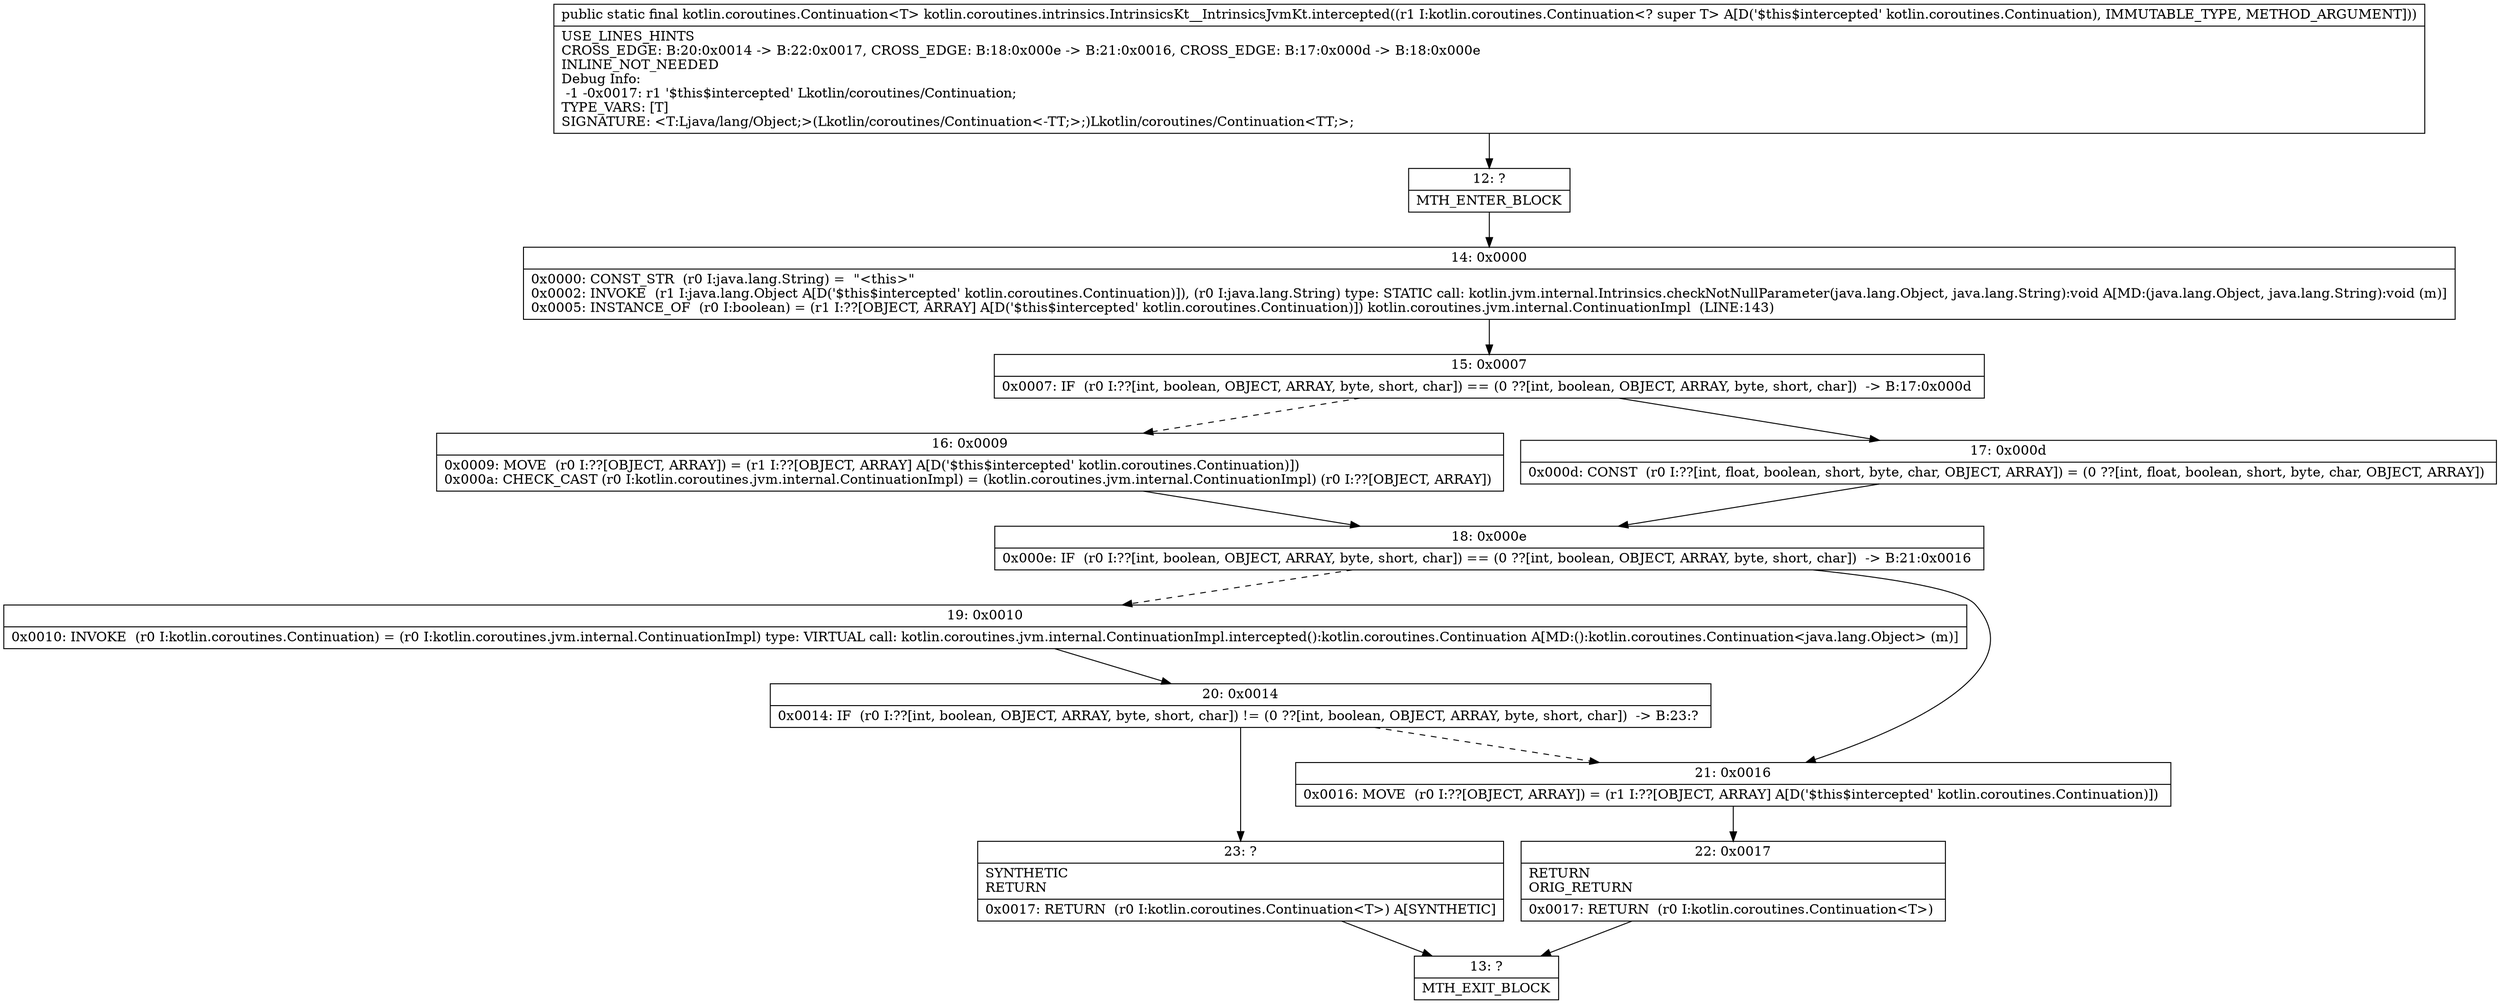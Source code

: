 digraph "CFG forkotlin.coroutines.intrinsics.IntrinsicsKt__IntrinsicsJvmKt.intercepted(Lkotlin\/coroutines\/Continuation;)Lkotlin\/coroutines\/Continuation;" {
Node_12 [shape=record,label="{12\:\ ?|MTH_ENTER_BLOCK\l}"];
Node_14 [shape=record,label="{14\:\ 0x0000|0x0000: CONST_STR  (r0 I:java.lang.String) =  \"\<this\>\" \l0x0002: INVOKE  (r1 I:java.lang.Object A[D('$this$intercepted' kotlin.coroutines.Continuation)]), (r0 I:java.lang.String) type: STATIC call: kotlin.jvm.internal.Intrinsics.checkNotNullParameter(java.lang.Object, java.lang.String):void A[MD:(java.lang.Object, java.lang.String):void (m)]\l0x0005: INSTANCE_OF  (r0 I:boolean) = (r1 I:??[OBJECT, ARRAY] A[D('$this$intercepted' kotlin.coroutines.Continuation)]) kotlin.coroutines.jvm.internal.ContinuationImpl  (LINE:143)\l}"];
Node_15 [shape=record,label="{15\:\ 0x0007|0x0007: IF  (r0 I:??[int, boolean, OBJECT, ARRAY, byte, short, char]) == (0 ??[int, boolean, OBJECT, ARRAY, byte, short, char])  \-\> B:17:0x000d \l}"];
Node_16 [shape=record,label="{16\:\ 0x0009|0x0009: MOVE  (r0 I:??[OBJECT, ARRAY]) = (r1 I:??[OBJECT, ARRAY] A[D('$this$intercepted' kotlin.coroutines.Continuation)]) \l0x000a: CHECK_CAST (r0 I:kotlin.coroutines.jvm.internal.ContinuationImpl) = (kotlin.coroutines.jvm.internal.ContinuationImpl) (r0 I:??[OBJECT, ARRAY]) \l}"];
Node_18 [shape=record,label="{18\:\ 0x000e|0x000e: IF  (r0 I:??[int, boolean, OBJECT, ARRAY, byte, short, char]) == (0 ??[int, boolean, OBJECT, ARRAY, byte, short, char])  \-\> B:21:0x0016 \l}"];
Node_19 [shape=record,label="{19\:\ 0x0010|0x0010: INVOKE  (r0 I:kotlin.coroutines.Continuation) = (r0 I:kotlin.coroutines.jvm.internal.ContinuationImpl) type: VIRTUAL call: kotlin.coroutines.jvm.internal.ContinuationImpl.intercepted():kotlin.coroutines.Continuation A[MD:():kotlin.coroutines.Continuation\<java.lang.Object\> (m)]\l}"];
Node_20 [shape=record,label="{20\:\ 0x0014|0x0014: IF  (r0 I:??[int, boolean, OBJECT, ARRAY, byte, short, char]) != (0 ??[int, boolean, OBJECT, ARRAY, byte, short, char])  \-\> B:23:? \l}"];
Node_23 [shape=record,label="{23\:\ ?|SYNTHETIC\lRETURN\l|0x0017: RETURN  (r0 I:kotlin.coroutines.Continuation\<T\>) A[SYNTHETIC]\l}"];
Node_13 [shape=record,label="{13\:\ ?|MTH_EXIT_BLOCK\l}"];
Node_21 [shape=record,label="{21\:\ 0x0016|0x0016: MOVE  (r0 I:??[OBJECT, ARRAY]) = (r1 I:??[OBJECT, ARRAY] A[D('$this$intercepted' kotlin.coroutines.Continuation)]) \l}"];
Node_22 [shape=record,label="{22\:\ 0x0017|RETURN\lORIG_RETURN\l|0x0017: RETURN  (r0 I:kotlin.coroutines.Continuation\<T\>) \l}"];
Node_17 [shape=record,label="{17\:\ 0x000d|0x000d: CONST  (r0 I:??[int, float, boolean, short, byte, char, OBJECT, ARRAY]) = (0 ??[int, float, boolean, short, byte, char, OBJECT, ARRAY]) \l}"];
MethodNode[shape=record,label="{public static final kotlin.coroutines.Continuation\<T\> kotlin.coroutines.intrinsics.IntrinsicsKt__IntrinsicsJvmKt.intercepted((r1 I:kotlin.coroutines.Continuation\<? super T\> A[D('$this$intercepted' kotlin.coroutines.Continuation), IMMUTABLE_TYPE, METHOD_ARGUMENT]))  | USE_LINES_HINTS\lCROSS_EDGE: B:20:0x0014 \-\> B:22:0x0017, CROSS_EDGE: B:18:0x000e \-\> B:21:0x0016, CROSS_EDGE: B:17:0x000d \-\> B:18:0x000e\lINLINE_NOT_NEEDED\lDebug Info:\l  \-1 \-0x0017: r1 '$this$intercepted' Lkotlin\/coroutines\/Continuation;\lTYPE_VARS: [T]\lSIGNATURE: \<T:Ljava\/lang\/Object;\>(Lkotlin\/coroutines\/Continuation\<\-TT;\>;)Lkotlin\/coroutines\/Continuation\<TT;\>;\l}"];
MethodNode -> Node_12;Node_12 -> Node_14;
Node_14 -> Node_15;
Node_15 -> Node_16[style=dashed];
Node_15 -> Node_17;
Node_16 -> Node_18;
Node_18 -> Node_19[style=dashed];
Node_18 -> Node_21;
Node_19 -> Node_20;
Node_20 -> Node_21[style=dashed];
Node_20 -> Node_23;
Node_23 -> Node_13;
Node_21 -> Node_22;
Node_22 -> Node_13;
Node_17 -> Node_18;
}

